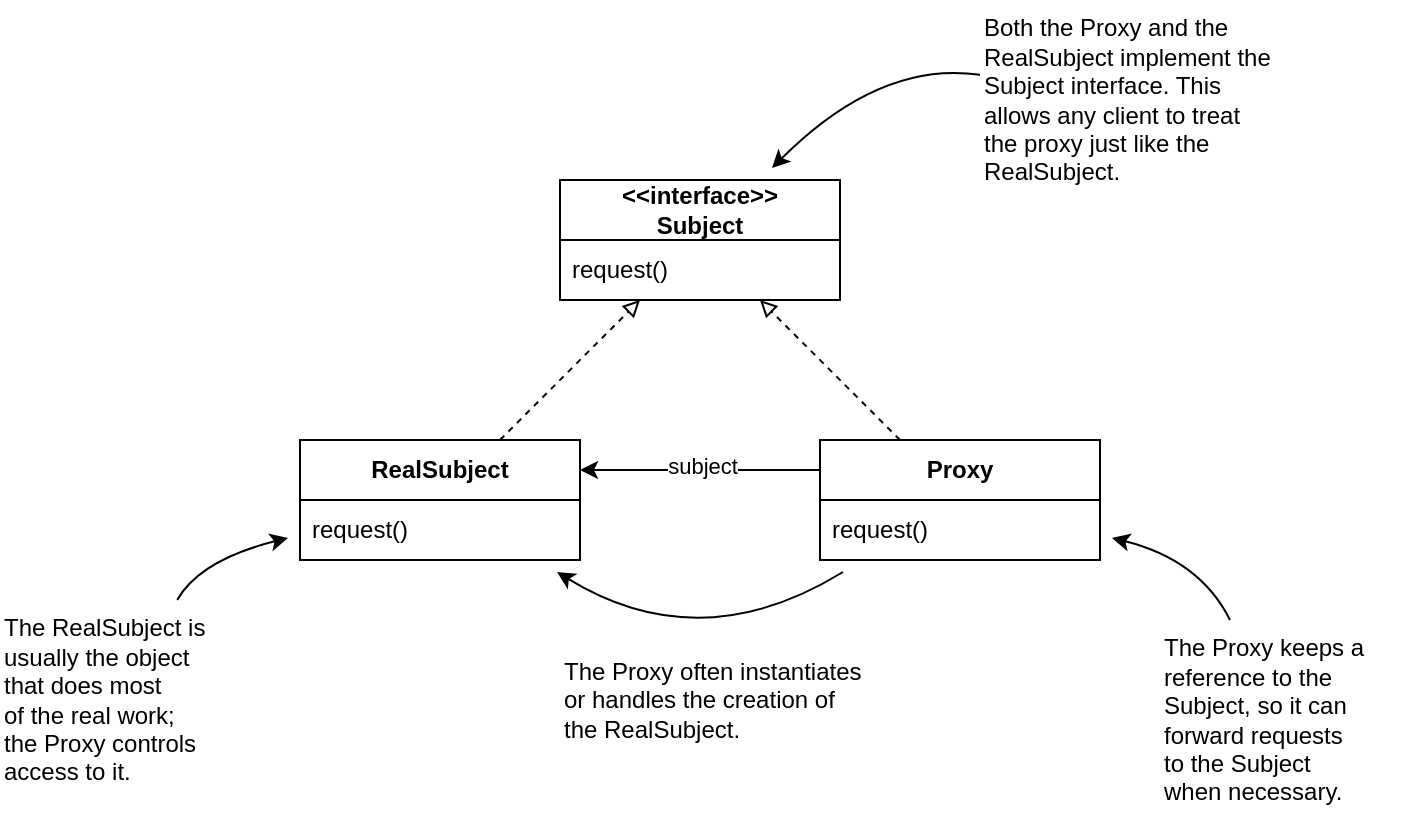 <mxfile version="20.7.4" type="device"><diagram id="ahAyE9eUKxN_0jiChCt0" name="Sayfa -1"><mxGraphModel dx="698" dy="836" grid="1" gridSize="10" guides="1" tooltips="1" connect="1" arrows="1" fold="1" page="1" pageScale="1" pageWidth="827" pageHeight="1169" math="0" shadow="0"><root><mxCell id="0"/><mxCell id="1" parent="0"/><mxCell id="WjQMuub1c-WHDnR75kxE-1" value="&amp;lt;&amp;lt;interface&amp;gt;&amp;gt;&lt;br&gt;Subject" style="swimlane;fontStyle=1;childLayout=stackLayout;horizontal=1;startSize=30;horizontalStack=0;resizeParent=1;resizeParentMax=0;resizeLast=0;collapsible=1;marginBottom=0;whiteSpace=wrap;html=1;" parent="1" vertex="1"><mxGeometry x="330" y="290" width="140" height="60" as="geometry"/></mxCell><mxCell id="WjQMuub1c-WHDnR75kxE-3" value="request()" style="text;strokeColor=none;fillColor=none;align=left;verticalAlign=middle;spacingLeft=4;spacingRight=4;overflow=hidden;points=[[0,0.5],[1,0.5]];portConstraint=eastwest;rotatable=0;whiteSpace=wrap;html=1;" parent="WjQMuub1c-WHDnR75kxE-1" vertex="1"><mxGeometry y="30" width="140" height="30" as="geometry"/></mxCell><mxCell id="WjQMuub1c-WHDnR75kxE-5" value="RealSubject" style="swimlane;fontStyle=1;childLayout=stackLayout;horizontal=1;startSize=30;horizontalStack=0;resizeParent=1;resizeParentMax=0;resizeLast=0;collapsible=1;marginBottom=0;whiteSpace=wrap;html=1;" parent="1" vertex="1"><mxGeometry x="200" y="420" width="140" height="60" as="geometry"/></mxCell><mxCell id="WjQMuub1c-WHDnR75kxE-6" value="request()" style="text;strokeColor=none;fillColor=none;align=left;verticalAlign=middle;spacingLeft=4;spacingRight=4;overflow=hidden;points=[[0,0.5],[1,0.5]];portConstraint=eastwest;rotatable=0;whiteSpace=wrap;html=1;" parent="WjQMuub1c-WHDnR75kxE-5" vertex="1"><mxGeometry y="30" width="140" height="30" as="geometry"/></mxCell><mxCell id="WjQMuub1c-WHDnR75kxE-9" value="Proxy" style="swimlane;fontStyle=1;childLayout=stackLayout;horizontal=1;startSize=30;horizontalStack=0;resizeParent=1;resizeParentMax=0;resizeLast=0;collapsible=1;marginBottom=0;whiteSpace=wrap;html=1;" parent="1" vertex="1"><mxGeometry x="460" y="420" width="140" height="60" as="geometry"/></mxCell><mxCell id="WjQMuub1c-WHDnR75kxE-10" value="request()" style="text;strokeColor=none;fillColor=none;align=left;verticalAlign=middle;spacingLeft=4;spacingRight=4;overflow=hidden;points=[[0,0.5],[1,0.5]];portConstraint=eastwest;rotatable=0;whiteSpace=wrap;html=1;" parent="WjQMuub1c-WHDnR75kxE-9" vertex="1"><mxGeometry y="30" width="140" height="30" as="geometry"/></mxCell><mxCell id="WjQMuub1c-WHDnR75kxE-11" value="" style="endArrow=block;html=1;rounded=0;endFill=0;dashed=1;" parent="1" source="WjQMuub1c-WHDnR75kxE-5" target="WjQMuub1c-WHDnR75kxE-1" edge="1"><mxGeometry width="50" height="50" relative="1" as="geometry"><mxPoint x="210" y="430" as="sourcePoint"/><mxPoint x="260" y="380" as="targetPoint"/></mxGeometry></mxCell><mxCell id="WjQMuub1c-WHDnR75kxE-12" value="" style="endArrow=block;html=1;rounded=0;endFill=0;dashed=1;" parent="1" source="WjQMuub1c-WHDnR75kxE-9" target="WjQMuub1c-WHDnR75kxE-1" edge="1"><mxGeometry width="50" height="50" relative="1" as="geometry"><mxPoint x="427" y="430" as="sourcePoint"/><mxPoint x="463" y="390" as="targetPoint"/></mxGeometry></mxCell><mxCell id="xQ3fI8ia04Cf_KWiH0l9-1" value="" style="endArrow=classic;html=1;rounded=0;exitX=0;exitY=0.25;exitDx=0;exitDy=0;entryX=1;entryY=0.25;entryDx=0;entryDy=0;" edge="1" parent="1" source="WjQMuub1c-WHDnR75kxE-9" target="WjQMuub1c-WHDnR75kxE-5"><mxGeometry width="50" height="50" relative="1" as="geometry"><mxPoint x="400" y="590" as="sourcePoint"/><mxPoint x="450" y="540" as="targetPoint"/></mxGeometry></mxCell><mxCell id="xQ3fI8ia04Cf_KWiH0l9-2" value="subject" style="edgeLabel;html=1;align=center;verticalAlign=middle;resizable=0;points=[];" vertex="1" connectable="0" parent="xQ3fI8ia04Cf_KWiH0l9-1"><mxGeometry x="0.155" relative="1" as="geometry"><mxPoint x="10" y="-2" as="offset"/></mxGeometry></mxCell><mxCell id="xQ3fI8ia04Cf_KWiH0l9-3" value="&lt;div&gt;Both the Proxy and the&lt;/div&gt;&lt;div&gt;RealSubject implement the&lt;/div&gt;&lt;div&gt;Subject interface. This&lt;/div&gt;&lt;div&gt;allows any client to treat&lt;/div&gt;&lt;div&gt;the proxy just like the&lt;/div&gt;&lt;div&gt;RealSubject.&lt;/div&gt;" style="text;html=1;align=left;verticalAlign=middle;resizable=0;points=[];autosize=1;strokeColor=none;fillColor=none;" vertex="1" parent="1"><mxGeometry x="540" y="200" width="170" height="100" as="geometry"/></mxCell><mxCell id="xQ3fI8ia04Cf_KWiH0l9-4" value="" style="endArrow=classic;html=1;targetPerimeterSpacing=6;curved=1;" edge="1" parent="1" source="xQ3fI8ia04Cf_KWiH0l9-3" target="WjQMuub1c-WHDnR75kxE-1"><mxGeometry width="50" height="50" relative="1" as="geometry"><mxPoint x="440" y="270" as="sourcePoint"/><mxPoint x="490" y="220" as="targetPoint"/><Array as="points"><mxPoint x="490" y="230"/></Array></mxGeometry></mxCell><mxCell id="xQ3fI8ia04Cf_KWiH0l9-5" value="&lt;div&gt;The RealSubject is&lt;/div&gt;&lt;div&gt;usually the object&lt;/div&gt;&lt;div&gt;that does most&lt;/div&gt;&lt;div&gt;of the real work;&lt;/div&gt;&lt;div&gt;the Proxy controls&lt;/div&gt;&lt;div&gt;access to it.&lt;/div&gt;" style="text;html=1;align=left;verticalAlign=middle;resizable=0;points=[];autosize=1;strokeColor=none;fillColor=none;" vertex="1" parent="1"><mxGeometry x="50" y="500" width="120" height="100" as="geometry"/></mxCell><mxCell id="xQ3fI8ia04Cf_KWiH0l9-6" value="" style="endArrow=classic;html=1;targetPerimeterSpacing=6;curved=1;" edge="1" parent="1" source="xQ3fI8ia04Cf_KWiH0l9-5" target="WjQMuub1c-WHDnR75kxE-5"><mxGeometry width="50" height="50" relative="1" as="geometry"><mxPoint x="80" y="490" as="sourcePoint"/><mxPoint x="130" y="440" as="targetPoint"/><Array as="points"><mxPoint x="150" y="480"/></Array></mxGeometry></mxCell><mxCell id="xQ3fI8ia04Cf_KWiH0l9-7" value="The Proxy often instantiates&#10;or handles the creation of&#10;the RealSubject." style="text;html=1;align=left;verticalAlign=middle;resizable=0;points=[];autosize=1;strokeColor=none;fillColor=none;" vertex="1" parent="1"><mxGeometry x="330" y="520" width="170" height="60" as="geometry"/></mxCell><mxCell id="xQ3fI8ia04Cf_KWiH0l9-8" value="" style="endArrow=classic;html=1;targetPerimeterSpacing=6;curved=1;sourcePerimeterSpacing=6;" edge="1" parent="1" source="WjQMuub1c-WHDnR75kxE-9" target="WjQMuub1c-WHDnR75kxE-5"><mxGeometry width="50" height="50" relative="1" as="geometry"><mxPoint x="250" y="550" as="sourcePoint"/><mxPoint x="300" y="500" as="targetPoint"/><Array as="points"><mxPoint x="400" y="530"/></Array></mxGeometry></mxCell><mxCell id="xQ3fI8ia04Cf_KWiH0l9-9" value="&lt;div&gt;The Proxy keeps a&lt;/div&gt;&lt;div&gt;reference to the&lt;/div&gt;&lt;div&gt;Subject, so it can&lt;/div&gt;&lt;div&gt;forward requests&lt;/div&gt;&lt;div&gt;to the Subject&lt;/div&gt;&lt;div&gt;when necessary.&lt;/div&gt;" style="text;html=1;align=left;verticalAlign=middle;resizable=0;points=[];autosize=1;strokeColor=none;fillColor=none;" vertex="1" parent="1"><mxGeometry x="630" y="510" width="120" height="100" as="geometry"/></mxCell><mxCell id="xQ3fI8ia04Cf_KWiH0l9-10" value="" style="endArrow=classic;html=1;sourcePerimeterSpacing=0;targetPerimeterSpacing=6;curved=1;" edge="1" parent="1" source="xQ3fI8ia04Cf_KWiH0l9-9" target="WjQMuub1c-WHDnR75kxE-9"><mxGeometry width="50" height="50" relative="1" as="geometry"><mxPoint x="690" y="460" as="sourcePoint"/><mxPoint x="740" y="410" as="targetPoint"/><Array as="points"><mxPoint x="650" y="480"/></Array></mxGeometry></mxCell></root></mxGraphModel></diagram></mxfile>